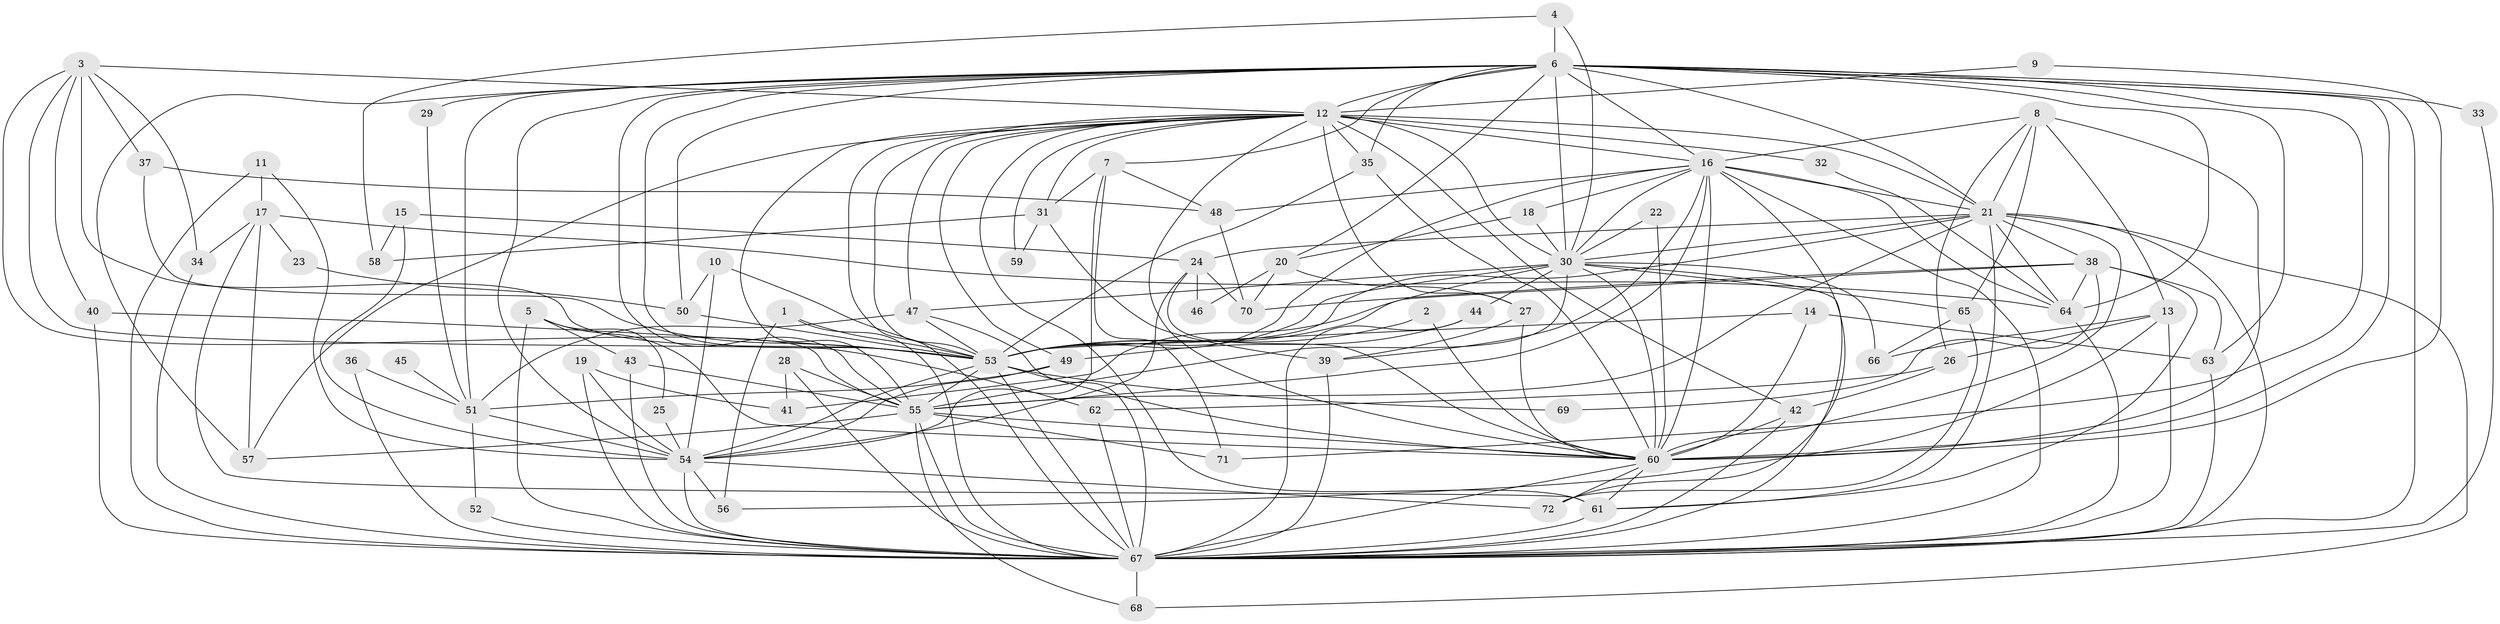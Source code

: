 // original degree distribution, {18: 0.006993006993006993, 27: 0.006993006993006993, 26: 0.013986013986013986, 39: 0.006993006993006993, 28: 0.006993006993006993, 14: 0.006993006993006993, 17: 0.006993006993006993, 16: 0.013986013986013986, 19: 0.006993006993006993, 3: 0.2097902097902098, 2: 0.5174825174825175, 9: 0.006993006993006993, 5: 0.07692307692307693, 4: 0.08391608391608392, 7: 0.013986013986013986, 6: 0.013986013986013986}
// Generated by graph-tools (version 1.1) at 2025/01/03/09/25 03:01:13]
// undirected, 72 vertices, 204 edges
graph export_dot {
graph [start="1"]
  node [color=gray90,style=filled];
  1;
  2;
  3;
  4;
  5;
  6;
  7;
  8;
  9;
  10;
  11;
  12;
  13;
  14;
  15;
  16;
  17;
  18;
  19;
  20;
  21;
  22;
  23;
  24;
  25;
  26;
  27;
  28;
  29;
  30;
  31;
  32;
  33;
  34;
  35;
  36;
  37;
  38;
  39;
  40;
  41;
  42;
  43;
  44;
  45;
  46;
  47;
  48;
  49;
  50;
  51;
  52;
  53;
  54;
  55;
  56;
  57;
  58;
  59;
  60;
  61;
  62;
  63;
  64;
  65;
  66;
  67;
  68;
  69;
  70;
  71;
  72;
  1 -- 53 [weight=1.0];
  1 -- 56 [weight=1.0];
  1 -- 67 [weight=1.0];
  2 -- 53 [weight=1.0];
  2 -- 60 [weight=1.0];
  3 -- 12 [weight=1.0];
  3 -- 34 [weight=1.0];
  3 -- 37 [weight=1.0];
  3 -- 40 [weight=1.0];
  3 -- 53 [weight=1.0];
  3 -- 55 [weight=1.0];
  3 -- 62 [weight=1.0];
  4 -- 6 [weight=1.0];
  4 -- 30 [weight=1.0];
  4 -- 58 [weight=1.0];
  5 -- 25 [weight=1.0];
  5 -- 43 [weight=1.0];
  5 -- 60 [weight=2.0];
  5 -- 67 [weight=1.0];
  6 -- 7 [weight=1.0];
  6 -- 12 [weight=3.0];
  6 -- 16 [weight=2.0];
  6 -- 20 [weight=1.0];
  6 -- 21 [weight=3.0];
  6 -- 29 [weight=1.0];
  6 -- 30 [weight=2.0];
  6 -- 33 [weight=2.0];
  6 -- 35 [weight=1.0];
  6 -- 50 [weight=1.0];
  6 -- 51 [weight=1.0];
  6 -- 53 [weight=3.0];
  6 -- 54 [weight=1.0];
  6 -- 55 [weight=2.0];
  6 -- 57 [weight=1.0];
  6 -- 60 [weight=5.0];
  6 -- 63 [weight=1.0];
  6 -- 64 [weight=1.0];
  6 -- 67 [weight=3.0];
  6 -- 71 [weight=1.0];
  7 -- 31 [weight=1.0];
  7 -- 48 [weight=1.0];
  7 -- 54 [weight=1.0];
  7 -- 71 [weight=1.0];
  8 -- 13 [weight=1.0];
  8 -- 16 [weight=1.0];
  8 -- 21 [weight=1.0];
  8 -- 26 [weight=1.0];
  8 -- 60 [weight=1.0];
  8 -- 65 [weight=1.0];
  9 -- 12 [weight=1.0];
  9 -- 60 [weight=1.0];
  10 -- 50 [weight=1.0];
  10 -- 53 [weight=1.0];
  10 -- 54 [weight=1.0];
  11 -- 17 [weight=1.0];
  11 -- 54 [weight=1.0];
  11 -- 67 [weight=1.0];
  12 -- 16 [weight=1.0];
  12 -- 21 [weight=3.0];
  12 -- 27 [weight=1.0];
  12 -- 30 [weight=1.0];
  12 -- 31 [weight=1.0];
  12 -- 32 [weight=1.0];
  12 -- 35 [weight=1.0];
  12 -- 42 [weight=2.0];
  12 -- 47 [weight=1.0];
  12 -- 49 [weight=1.0];
  12 -- 53 [weight=1.0];
  12 -- 55 [weight=1.0];
  12 -- 57 [weight=1.0];
  12 -- 59 [weight=1.0];
  12 -- 60 [weight=1.0];
  12 -- 61 [weight=1.0];
  12 -- 67 [weight=1.0];
  13 -- 26 [weight=1.0];
  13 -- 56 [weight=1.0];
  13 -- 66 [weight=1.0];
  13 -- 67 [weight=1.0];
  14 -- 53 [weight=1.0];
  14 -- 60 [weight=1.0];
  14 -- 63 [weight=1.0];
  15 -- 24 [weight=1.0];
  15 -- 54 [weight=1.0];
  15 -- 58 [weight=1.0];
  16 -- 18 [weight=1.0];
  16 -- 21 [weight=1.0];
  16 -- 30 [weight=1.0];
  16 -- 39 [weight=1.0];
  16 -- 48 [weight=1.0];
  16 -- 53 [weight=1.0];
  16 -- 55 [weight=1.0];
  16 -- 60 [weight=1.0];
  16 -- 64 [weight=1.0];
  16 -- 67 [weight=2.0];
  16 -- 72 [weight=1.0];
  17 -- 23 [weight=1.0];
  17 -- 34 [weight=1.0];
  17 -- 57 [weight=1.0];
  17 -- 61 [weight=1.0];
  17 -- 64 [weight=1.0];
  18 -- 20 [weight=1.0];
  18 -- 30 [weight=1.0];
  19 -- 41 [weight=1.0];
  19 -- 54 [weight=1.0];
  19 -- 67 [weight=1.0];
  20 -- 27 [weight=1.0];
  20 -- 46 [weight=1.0];
  20 -- 70 [weight=1.0];
  21 -- 24 [weight=1.0];
  21 -- 30 [weight=1.0];
  21 -- 38 [weight=1.0];
  21 -- 53 [weight=1.0];
  21 -- 55 [weight=1.0];
  21 -- 60 [weight=1.0];
  21 -- 61 [weight=1.0];
  21 -- 64 [weight=1.0];
  21 -- 67 [weight=1.0];
  21 -- 68 [weight=1.0];
  22 -- 30 [weight=1.0];
  22 -- 60 [weight=1.0];
  23 -- 50 [weight=1.0];
  24 -- 46 [weight=1.0];
  24 -- 54 [weight=1.0];
  24 -- 60 [weight=1.0];
  24 -- 70 [weight=1.0];
  25 -- 54 [weight=1.0];
  26 -- 42 [weight=1.0];
  26 -- 62 [weight=1.0];
  27 -- 39 [weight=1.0];
  27 -- 60 [weight=2.0];
  28 -- 41 [weight=1.0];
  28 -- 55 [weight=1.0];
  28 -- 67 [weight=2.0];
  29 -- 51 [weight=1.0];
  30 -- 41 [weight=1.0];
  30 -- 44 [weight=1.0];
  30 -- 47 [weight=1.0];
  30 -- 53 [weight=2.0];
  30 -- 55 [weight=1.0];
  30 -- 60 [weight=2.0];
  30 -- 65 [weight=1.0];
  30 -- 66 [weight=1.0];
  30 -- 67 [weight=1.0];
  31 -- 39 [weight=1.0];
  31 -- 58 [weight=1.0];
  31 -- 59 [weight=1.0];
  32 -- 64 [weight=1.0];
  33 -- 67 [weight=1.0];
  34 -- 67 [weight=1.0];
  35 -- 53 [weight=1.0];
  35 -- 60 [weight=1.0];
  36 -- 51 [weight=1.0];
  36 -- 67 [weight=1.0];
  37 -- 48 [weight=1.0];
  37 -- 53 [weight=1.0];
  38 -- 53 [weight=1.0];
  38 -- 61 [weight=1.0];
  38 -- 63 [weight=1.0];
  38 -- 64 [weight=1.0];
  38 -- 69 [weight=1.0];
  38 -- 70 [weight=1.0];
  39 -- 67 [weight=1.0];
  40 -- 53 [weight=1.0];
  40 -- 67 [weight=1.0];
  42 -- 60 [weight=2.0];
  42 -- 67 [weight=1.0];
  43 -- 55 [weight=1.0];
  43 -- 67 [weight=1.0];
  44 -- 49 [weight=1.0];
  44 -- 67 [weight=1.0];
  45 -- 51 [weight=1.0];
  47 -- 51 [weight=1.0];
  47 -- 53 [weight=1.0];
  47 -- 67 [weight=1.0];
  48 -- 70 [weight=1.0];
  49 -- 51 [weight=1.0];
  49 -- 54 [weight=1.0];
  50 -- 53 [weight=1.0];
  51 -- 52 [weight=1.0];
  51 -- 54 [weight=1.0];
  52 -- 67 [weight=1.0];
  53 -- 54 [weight=1.0];
  53 -- 55 [weight=2.0];
  53 -- 60 [weight=1.0];
  53 -- 67 [weight=3.0];
  53 -- 69 [weight=1.0];
  54 -- 56 [weight=1.0];
  54 -- 67 [weight=1.0];
  54 -- 72 [weight=2.0];
  55 -- 57 [weight=1.0];
  55 -- 60 [weight=1.0];
  55 -- 67 [weight=2.0];
  55 -- 68 [weight=1.0];
  55 -- 71 [weight=1.0];
  60 -- 61 [weight=1.0];
  60 -- 67 [weight=1.0];
  60 -- 72 [weight=1.0];
  61 -- 67 [weight=2.0];
  62 -- 67 [weight=1.0];
  63 -- 67 [weight=2.0];
  64 -- 67 [weight=1.0];
  65 -- 66 [weight=1.0];
  65 -- 72 [weight=1.0];
  67 -- 68 [weight=1.0];
}
